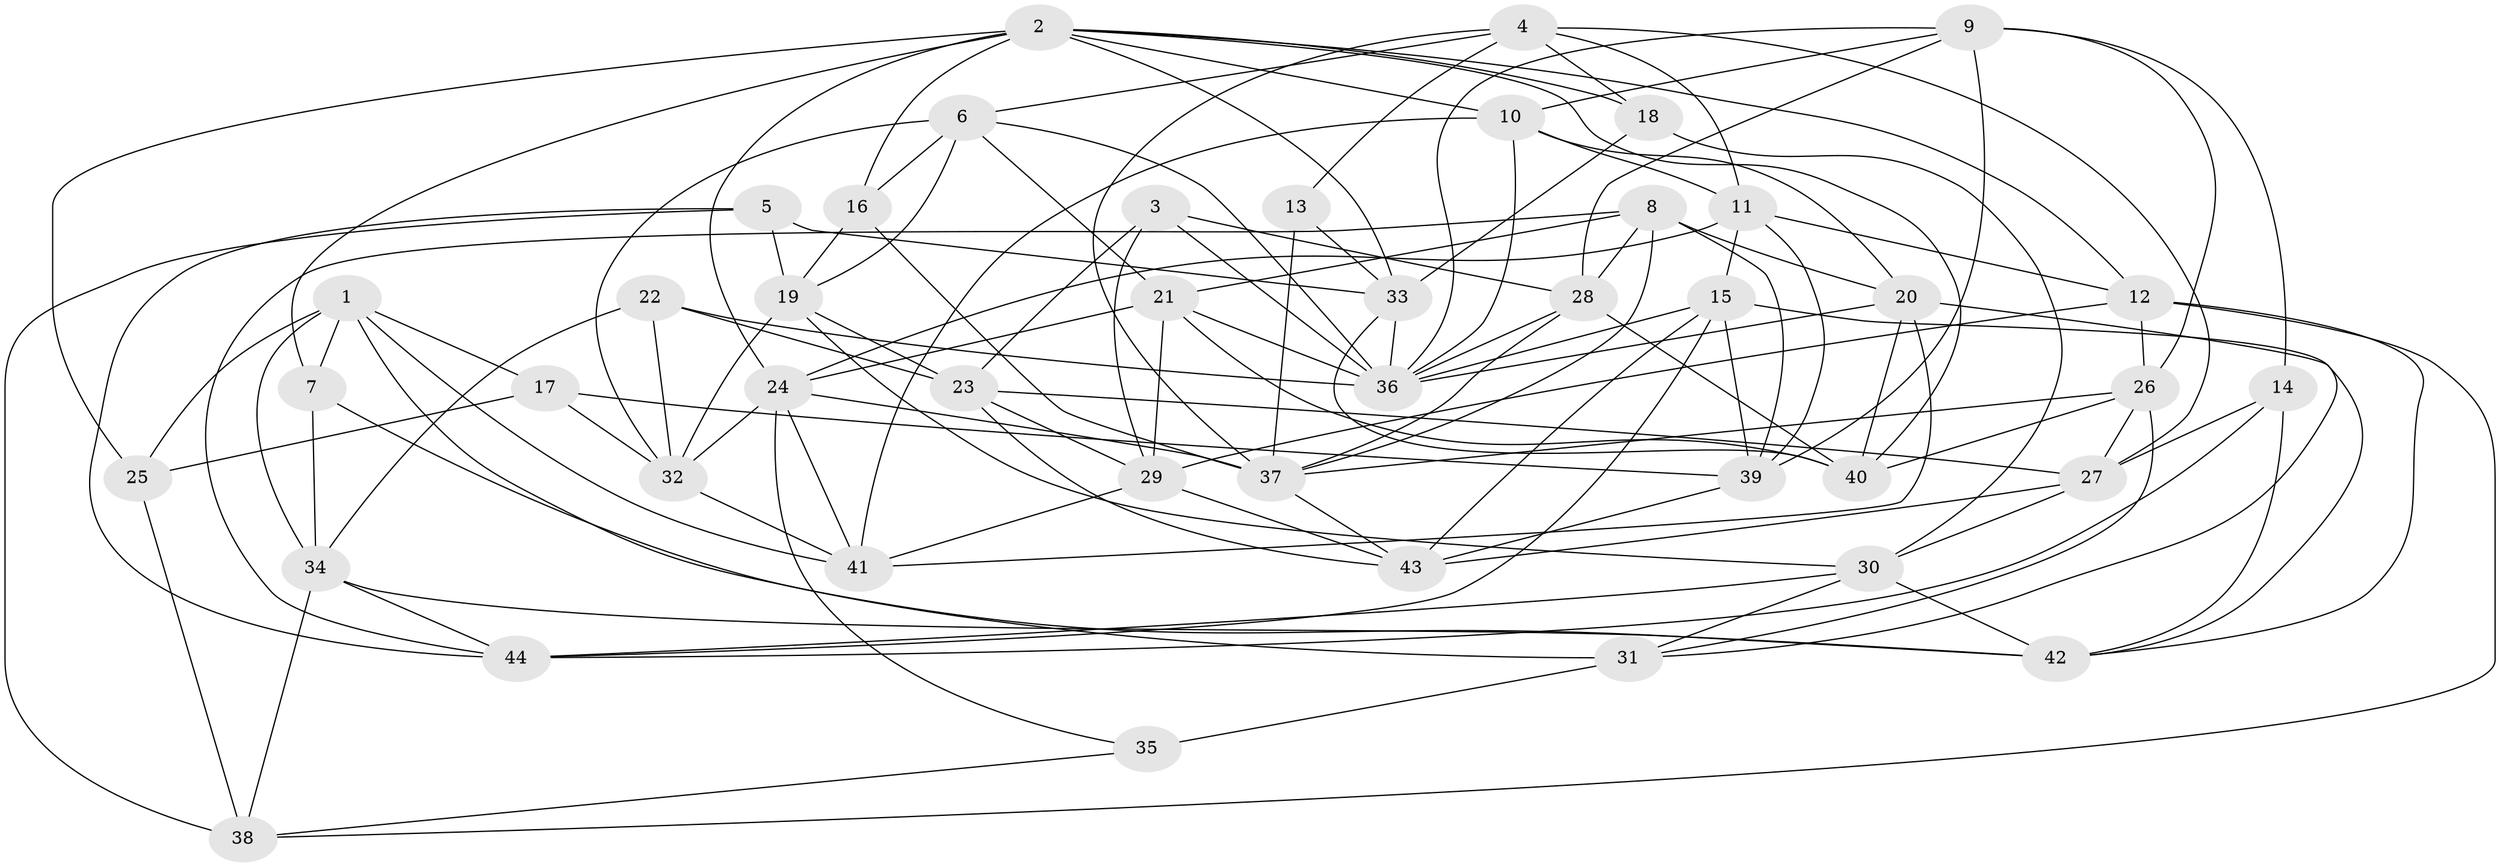 // original degree distribution, {4: 1.0}
// Generated by graph-tools (version 1.1) at 2025/50/03/09/25 03:50:55]
// undirected, 44 vertices, 124 edges
graph export_dot {
graph [start="1"]
  node [color=gray90,style=filled];
  1;
  2;
  3;
  4;
  5;
  6;
  7;
  8;
  9;
  10;
  11;
  12;
  13;
  14;
  15;
  16;
  17;
  18;
  19;
  20;
  21;
  22;
  23;
  24;
  25;
  26;
  27;
  28;
  29;
  30;
  31;
  32;
  33;
  34;
  35;
  36;
  37;
  38;
  39;
  40;
  41;
  42;
  43;
  44;
  1 -- 7 [weight=1.0];
  1 -- 17 [weight=1.0];
  1 -- 25 [weight=1.0];
  1 -- 31 [weight=1.0];
  1 -- 34 [weight=1.0];
  1 -- 41 [weight=1.0];
  2 -- 7 [weight=1.0];
  2 -- 10 [weight=1.0];
  2 -- 12 [weight=1.0];
  2 -- 16 [weight=1.0];
  2 -- 18 [weight=1.0];
  2 -- 24 [weight=1.0];
  2 -- 25 [weight=2.0];
  2 -- 33 [weight=1.0];
  2 -- 40 [weight=1.0];
  3 -- 23 [weight=1.0];
  3 -- 28 [weight=1.0];
  3 -- 29 [weight=1.0];
  3 -- 36 [weight=1.0];
  4 -- 6 [weight=1.0];
  4 -- 11 [weight=1.0];
  4 -- 13 [weight=1.0];
  4 -- 18 [weight=1.0];
  4 -- 27 [weight=1.0];
  4 -- 37 [weight=1.0];
  5 -- 19 [weight=1.0];
  5 -- 33 [weight=1.0];
  5 -- 38 [weight=1.0];
  5 -- 44 [weight=1.0];
  6 -- 16 [weight=1.0];
  6 -- 19 [weight=1.0];
  6 -- 21 [weight=1.0];
  6 -- 32 [weight=1.0];
  6 -- 36 [weight=1.0];
  7 -- 34 [weight=1.0];
  7 -- 42 [weight=1.0];
  8 -- 20 [weight=1.0];
  8 -- 21 [weight=1.0];
  8 -- 28 [weight=1.0];
  8 -- 37 [weight=1.0];
  8 -- 39 [weight=1.0];
  8 -- 44 [weight=1.0];
  9 -- 10 [weight=1.0];
  9 -- 14 [weight=1.0];
  9 -- 26 [weight=1.0];
  9 -- 28 [weight=1.0];
  9 -- 36 [weight=1.0];
  9 -- 39 [weight=1.0];
  10 -- 11 [weight=1.0];
  10 -- 20 [weight=1.0];
  10 -- 36 [weight=1.0];
  10 -- 41 [weight=1.0];
  11 -- 12 [weight=1.0];
  11 -- 15 [weight=1.0];
  11 -- 24 [weight=1.0];
  11 -- 39 [weight=1.0];
  12 -- 26 [weight=1.0];
  12 -- 29 [weight=1.0];
  12 -- 38 [weight=1.0];
  12 -- 42 [weight=1.0];
  13 -- 33 [weight=1.0];
  13 -- 37 [weight=2.0];
  14 -- 27 [weight=1.0];
  14 -- 42 [weight=1.0];
  14 -- 44 [weight=1.0];
  15 -- 36 [weight=1.0];
  15 -- 39 [weight=1.0];
  15 -- 42 [weight=1.0];
  15 -- 43 [weight=1.0];
  15 -- 44 [weight=1.0];
  16 -- 19 [weight=1.0];
  16 -- 37 [weight=1.0];
  17 -- 25 [weight=1.0];
  17 -- 32 [weight=1.0];
  17 -- 39 [weight=1.0];
  18 -- 30 [weight=1.0];
  18 -- 33 [weight=1.0];
  19 -- 23 [weight=1.0];
  19 -- 30 [weight=1.0];
  19 -- 32 [weight=1.0];
  20 -- 31 [weight=1.0];
  20 -- 36 [weight=1.0];
  20 -- 40 [weight=1.0];
  20 -- 41 [weight=1.0];
  21 -- 24 [weight=1.0];
  21 -- 29 [weight=1.0];
  21 -- 36 [weight=1.0];
  21 -- 40 [weight=1.0];
  22 -- 23 [weight=1.0];
  22 -- 32 [weight=1.0];
  22 -- 34 [weight=1.0];
  22 -- 36 [weight=1.0];
  23 -- 27 [weight=1.0];
  23 -- 29 [weight=1.0];
  23 -- 43 [weight=1.0];
  24 -- 32 [weight=1.0];
  24 -- 35 [weight=1.0];
  24 -- 37 [weight=2.0];
  24 -- 41 [weight=1.0];
  25 -- 38 [weight=2.0];
  26 -- 27 [weight=1.0];
  26 -- 31 [weight=1.0];
  26 -- 37 [weight=1.0];
  26 -- 40 [weight=1.0];
  27 -- 30 [weight=1.0];
  27 -- 43 [weight=1.0];
  28 -- 36 [weight=1.0];
  28 -- 37 [weight=1.0];
  28 -- 40 [weight=1.0];
  29 -- 41 [weight=1.0];
  29 -- 43 [weight=1.0];
  30 -- 31 [weight=1.0];
  30 -- 42 [weight=1.0];
  30 -- 44 [weight=1.0];
  31 -- 35 [weight=2.0];
  32 -- 41 [weight=1.0];
  33 -- 36 [weight=1.0];
  33 -- 40 [weight=1.0];
  34 -- 38 [weight=1.0];
  34 -- 42 [weight=1.0];
  34 -- 44 [weight=1.0];
  35 -- 38 [weight=1.0];
  37 -- 43 [weight=1.0];
  39 -- 43 [weight=1.0];
}
